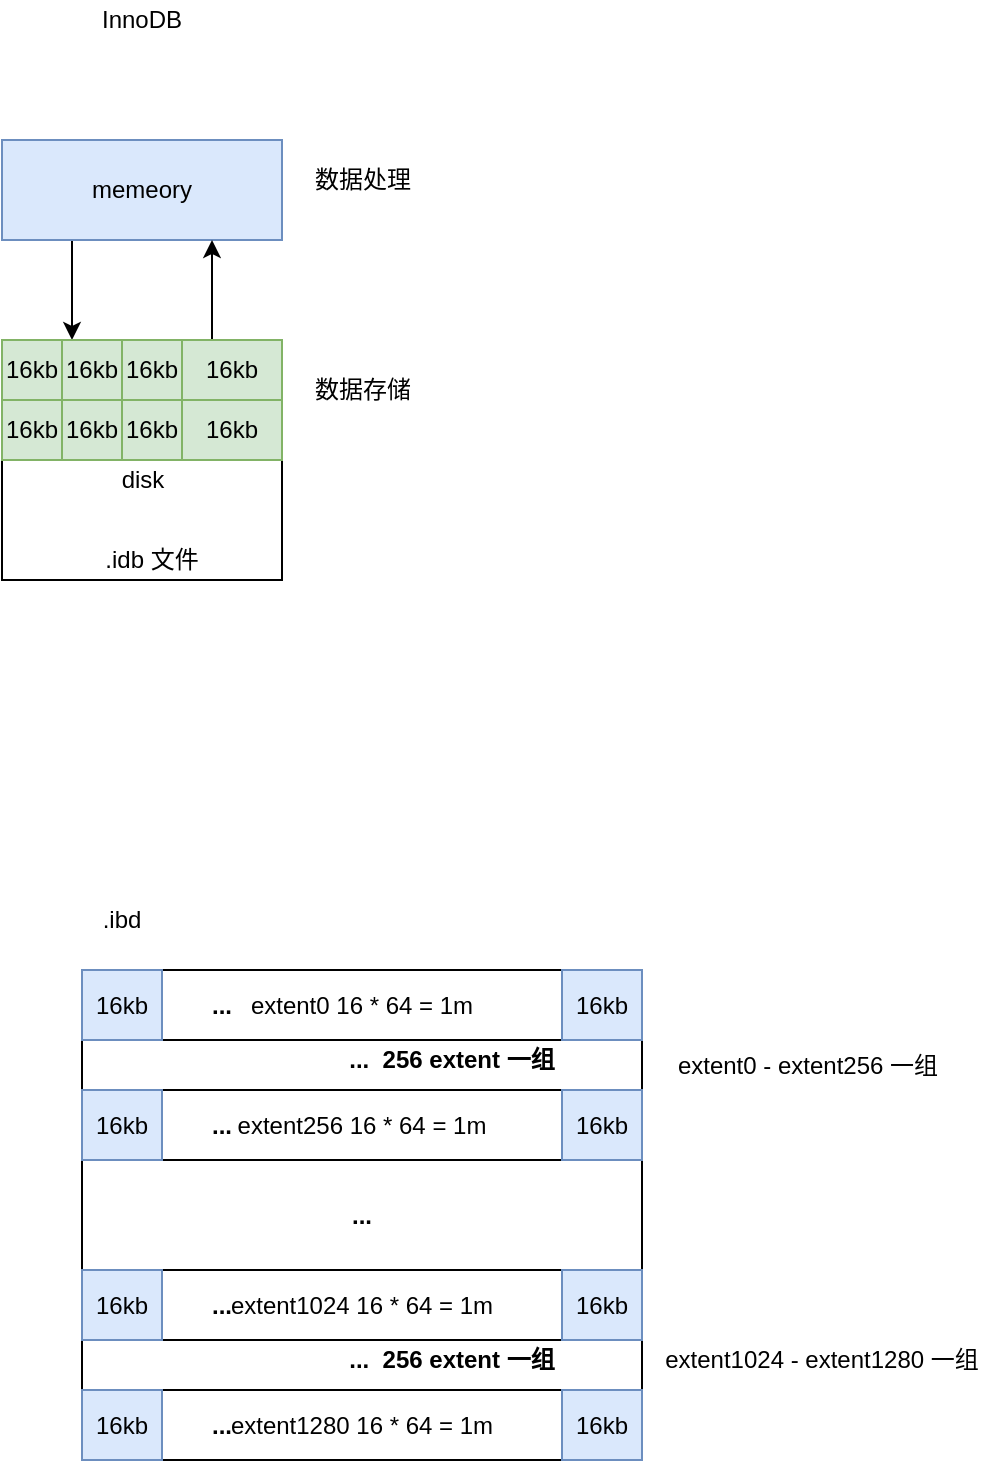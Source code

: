<mxfile version="14.4.9" type="github">
  <diagram id="DIzojUFGTz5sXxAbXB15" name="第 1 页">
    <mxGraphModel dx="1422" dy="802" grid="1" gridSize="10" guides="1" tooltips="1" connect="1" arrows="1" fold="1" page="1" pageScale="1" pageWidth="827" pageHeight="1169" math="0" shadow="0">
      <root>
        <mxCell id="0" />
        <mxCell id="1" parent="0" />
        <mxCell id="ZrnmSq0_k8bh-QovHOYW-7" style="edgeStyle=orthogonalEdgeStyle;rounded=0;orthogonalLoop=1;jettySize=auto;html=1;exitX=0.25;exitY=1;exitDx=0;exitDy=0;entryX=0.25;entryY=0;entryDx=0;entryDy=0;" edge="1" parent="1" source="ZrnmSq0_k8bh-QovHOYW-1" target="ZrnmSq0_k8bh-QovHOYW-4">
          <mxGeometry relative="1" as="geometry" />
        </mxCell>
        <mxCell id="ZrnmSq0_k8bh-QovHOYW-1" value="memeory" style="rounded=0;whiteSpace=wrap;html=1;fillColor=#dae8fc;strokeColor=#6c8ebf;" vertex="1" parent="1">
          <mxGeometry x="60" y="110" width="140" height="50" as="geometry" />
        </mxCell>
        <mxCell id="ZrnmSq0_k8bh-QovHOYW-2" value="InnoDB" style="text;html=1;strokeColor=none;fillColor=none;align=center;verticalAlign=middle;whiteSpace=wrap;rounded=0;" vertex="1" parent="1">
          <mxGeometry x="110" y="40" width="40" height="20" as="geometry" />
        </mxCell>
        <mxCell id="ZrnmSq0_k8bh-QovHOYW-3" value="数据处理" style="text;html=1;align=center;verticalAlign=middle;resizable=0;points=[];autosize=1;" vertex="1" parent="1">
          <mxGeometry x="210" y="120" width="60" height="20" as="geometry" />
        </mxCell>
        <mxCell id="ZrnmSq0_k8bh-QovHOYW-8" style="edgeStyle=orthogonalEdgeStyle;rounded=0;orthogonalLoop=1;jettySize=auto;html=1;exitX=0.75;exitY=0;exitDx=0;exitDy=0;entryX=0.75;entryY=1;entryDx=0;entryDy=0;" edge="1" parent="1" source="ZrnmSq0_k8bh-QovHOYW-4" target="ZrnmSq0_k8bh-QovHOYW-1">
          <mxGeometry relative="1" as="geometry" />
        </mxCell>
        <mxCell id="ZrnmSq0_k8bh-QovHOYW-4" value="" style="rounded=0;whiteSpace=wrap;html=1;" vertex="1" parent="1">
          <mxGeometry x="60" y="210" width="140" height="120" as="geometry" />
        </mxCell>
        <mxCell id="ZrnmSq0_k8bh-QovHOYW-5" value="数据存储" style="text;html=1;align=center;verticalAlign=middle;resizable=0;points=[];autosize=1;" vertex="1" parent="1">
          <mxGeometry x="210" y="225" width="60" height="20" as="geometry" />
        </mxCell>
        <mxCell id="ZrnmSq0_k8bh-QovHOYW-9" value="16kb" style="rounded=0;whiteSpace=wrap;html=1;fillColor=#d5e8d4;strokeColor=#82b366;" vertex="1" parent="1">
          <mxGeometry x="60" y="210" width="30" height="30" as="geometry" />
        </mxCell>
        <mxCell id="ZrnmSq0_k8bh-QovHOYW-10" value="&lt;span&gt;16kb&lt;/span&gt;" style="rounded=0;whiteSpace=wrap;html=1;fillColor=#d5e8d4;strokeColor=#82b366;" vertex="1" parent="1">
          <mxGeometry x="60" y="240" width="30" height="30" as="geometry" />
        </mxCell>
        <mxCell id="ZrnmSq0_k8bh-QovHOYW-11" value="disk" style="text;html=1;align=center;verticalAlign=middle;resizable=0;points=[];autosize=1;" vertex="1" parent="1">
          <mxGeometry x="110" y="270" width="40" height="20" as="geometry" />
        </mxCell>
        <mxCell id="ZrnmSq0_k8bh-QovHOYW-12" value="&lt;span&gt;16kb&lt;/span&gt;" style="rounded=0;whiteSpace=wrap;html=1;fillColor=#d5e8d4;strokeColor=#82b366;" vertex="1" parent="1">
          <mxGeometry x="90" y="210" width="30" height="30" as="geometry" />
        </mxCell>
        <mxCell id="ZrnmSq0_k8bh-QovHOYW-13" value="&lt;span&gt;16kb&lt;/span&gt;" style="rounded=0;whiteSpace=wrap;html=1;fillColor=#d5e8d4;strokeColor=#82b366;" vertex="1" parent="1">
          <mxGeometry x="120" y="210" width="30" height="30" as="geometry" />
        </mxCell>
        <mxCell id="ZrnmSq0_k8bh-QovHOYW-14" value="&lt;span&gt;16kb&lt;/span&gt;" style="rounded=0;whiteSpace=wrap;html=1;fillColor=#d5e8d4;strokeColor=#82b366;" vertex="1" parent="1">
          <mxGeometry x="150" y="210" width="50" height="30" as="geometry" />
        </mxCell>
        <mxCell id="ZrnmSq0_k8bh-QovHOYW-15" value="&lt;span&gt;16kb&lt;/span&gt;" style="rounded=0;whiteSpace=wrap;html=1;fillColor=#d5e8d4;strokeColor=#82b366;" vertex="1" parent="1">
          <mxGeometry x="90" y="240" width="30" height="30" as="geometry" />
        </mxCell>
        <mxCell id="ZrnmSq0_k8bh-QovHOYW-16" value="&lt;span&gt;16kb&lt;/span&gt;" style="rounded=0;whiteSpace=wrap;html=1;fillColor=#d5e8d4;strokeColor=#82b366;" vertex="1" parent="1">
          <mxGeometry x="120" y="240" width="30" height="30" as="geometry" />
        </mxCell>
        <mxCell id="ZrnmSq0_k8bh-QovHOYW-17" value="&lt;span&gt;16kb&lt;/span&gt;" style="rounded=0;whiteSpace=wrap;html=1;fillColor=#d5e8d4;strokeColor=#82b366;" vertex="1" parent="1">
          <mxGeometry x="150" y="240" width="50" height="30" as="geometry" />
        </mxCell>
        <mxCell id="ZrnmSq0_k8bh-QovHOYW-20" value=".idb&amp;nbsp;文件" style="text;html=1;strokeColor=none;fillColor=none;align=center;verticalAlign=middle;whiteSpace=wrap;rounded=0;" vertex="1" parent="1">
          <mxGeometry x="110" y="310" width="50" height="20" as="geometry" />
        </mxCell>
        <mxCell id="ZrnmSq0_k8bh-QovHOYW-21" style="edgeStyle=orthogonalEdgeStyle;rounded=0;orthogonalLoop=1;jettySize=auto;html=1;exitX=0.5;exitY=1;exitDx=0;exitDy=0;" edge="1" parent="1" source="ZrnmSq0_k8bh-QovHOYW-20" target="ZrnmSq0_k8bh-QovHOYW-20">
          <mxGeometry relative="1" as="geometry" />
        </mxCell>
        <mxCell id="ZrnmSq0_k8bh-QovHOYW-22" value="" style="rounded=0;whiteSpace=wrap;html=1;" vertex="1" parent="1">
          <mxGeometry x="100" y="525" width="280" height="245" as="geometry" />
        </mxCell>
        <mxCell id="ZrnmSq0_k8bh-QovHOYW-23" value=".ibd" style="text;html=1;strokeColor=none;fillColor=none;align=center;verticalAlign=middle;whiteSpace=wrap;rounded=0;" vertex="1" parent="1">
          <mxGeometry x="100" y="490" width="40" height="20" as="geometry" />
        </mxCell>
        <mxCell id="ZrnmSq0_k8bh-QovHOYW-26" value="extent0 16 * 64 = 1m" style="rounded=0;whiteSpace=wrap;html=1;" vertex="1" parent="1">
          <mxGeometry x="100" y="525" width="280" height="35" as="geometry" />
        </mxCell>
        <mxCell id="ZrnmSq0_k8bh-QovHOYW-28" value="16kb" style="rounded=0;whiteSpace=wrap;html=1;fillColor=#dae8fc;strokeColor=#6c8ebf;" vertex="1" parent="1">
          <mxGeometry x="100" y="525" width="40" height="35" as="geometry" />
        </mxCell>
        <mxCell id="ZrnmSq0_k8bh-QovHOYW-29" value="16kb" style="rounded=0;whiteSpace=wrap;html=1;fillColor=#dae8fc;strokeColor=#6c8ebf;" vertex="1" parent="1">
          <mxGeometry x="340" y="525" width="40" height="35" as="geometry" />
        </mxCell>
        <mxCell id="ZrnmSq0_k8bh-QovHOYW-31" value="extent256 16 * 64 = 1m" style="rounded=0;whiteSpace=wrap;html=1;" vertex="1" parent="1">
          <mxGeometry x="100" y="585" width="280" height="35" as="geometry" />
        </mxCell>
        <mxCell id="ZrnmSq0_k8bh-QovHOYW-32" value="16kb" style="rounded=0;whiteSpace=wrap;html=1;fillColor=#dae8fc;strokeColor=#6c8ebf;" vertex="1" parent="1">
          <mxGeometry x="100" y="585" width="40" height="35" as="geometry" />
        </mxCell>
        <mxCell id="ZrnmSq0_k8bh-QovHOYW-33" value="16kb" style="rounded=0;whiteSpace=wrap;html=1;fillColor=#dae8fc;strokeColor=#6c8ebf;" vertex="1" parent="1">
          <mxGeometry x="340" y="585" width="40" height="35" as="geometry" />
        </mxCell>
        <mxCell id="ZrnmSq0_k8bh-QovHOYW-34" value="&lt;b&gt;...&amp;nbsp; 256 extent&amp;nbsp;一组&lt;/b&gt;" style="text;html=1;strokeColor=none;fillColor=none;align=center;verticalAlign=middle;whiteSpace=wrap;rounded=0;" vertex="1" parent="1">
          <mxGeometry x="220" y="560" width="130" height="20" as="geometry" />
        </mxCell>
        <mxCell id="ZrnmSq0_k8bh-QovHOYW-36" value="&lt;b&gt;...&lt;/b&gt;" style="text;html=1;strokeColor=none;fillColor=none;align=center;verticalAlign=middle;whiteSpace=wrap;rounded=0;" vertex="1" parent="1">
          <mxGeometry x="150" y="532.5" width="40" height="20" as="geometry" />
        </mxCell>
        <mxCell id="ZrnmSq0_k8bh-QovHOYW-37" value="&lt;b&gt;...&lt;/b&gt;" style="text;html=1;strokeColor=none;fillColor=none;align=center;verticalAlign=middle;whiteSpace=wrap;rounded=0;" vertex="1" parent="1">
          <mxGeometry x="150" y="592.5" width="40" height="20" as="geometry" />
        </mxCell>
        <mxCell id="ZrnmSq0_k8bh-QovHOYW-38" value="extent1024 16 * 64 = 1m" style="rounded=0;whiteSpace=wrap;html=1;" vertex="1" parent="1">
          <mxGeometry x="100" y="675" width="280" height="35" as="geometry" />
        </mxCell>
        <mxCell id="ZrnmSq0_k8bh-QovHOYW-39" value="16kb" style="rounded=0;whiteSpace=wrap;html=1;fillColor=#dae8fc;strokeColor=#6c8ebf;" vertex="1" parent="1">
          <mxGeometry x="100" y="675" width="40" height="35" as="geometry" />
        </mxCell>
        <mxCell id="ZrnmSq0_k8bh-QovHOYW-40" value="16kb" style="rounded=0;whiteSpace=wrap;html=1;fillColor=#dae8fc;strokeColor=#6c8ebf;" vertex="1" parent="1">
          <mxGeometry x="340" y="675" width="40" height="35" as="geometry" />
        </mxCell>
        <mxCell id="ZrnmSq0_k8bh-QovHOYW-41" value="extent1280 16 * 64 = 1m" style="rounded=0;whiteSpace=wrap;html=1;" vertex="1" parent="1">
          <mxGeometry x="100" y="735" width="280" height="35" as="geometry" />
        </mxCell>
        <mxCell id="ZrnmSq0_k8bh-QovHOYW-42" value="16kb" style="rounded=0;whiteSpace=wrap;html=1;fillColor=#dae8fc;strokeColor=#6c8ebf;" vertex="1" parent="1">
          <mxGeometry x="100" y="735" width="40" height="35" as="geometry" />
        </mxCell>
        <mxCell id="ZrnmSq0_k8bh-QovHOYW-43" value="16kb" style="rounded=0;whiteSpace=wrap;html=1;fillColor=#dae8fc;strokeColor=#6c8ebf;" vertex="1" parent="1">
          <mxGeometry x="340" y="735" width="40" height="35" as="geometry" />
        </mxCell>
        <mxCell id="ZrnmSq0_k8bh-QovHOYW-44" value="&lt;b&gt;...&amp;nbsp; 256 extent&amp;nbsp;一组&lt;/b&gt;" style="text;html=1;strokeColor=none;fillColor=none;align=center;verticalAlign=middle;whiteSpace=wrap;rounded=0;" vertex="1" parent="1">
          <mxGeometry x="220" y="710" width="130" height="20" as="geometry" />
        </mxCell>
        <mxCell id="ZrnmSq0_k8bh-QovHOYW-45" value="&lt;b&gt;...&lt;/b&gt;" style="text;html=1;strokeColor=none;fillColor=none;align=center;verticalAlign=middle;whiteSpace=wrap;rounded=0;" vertex="1" parent="1">
          <mxGeometry x="150" y="682.5" width="40" height="20" as="geometry" />
        </mxCell>
        <mxCell id="ZrnmSq0_k8bh-QovHOYW-46" value="&lt;b&gt;...&lt;/b&gt;" style="text;html=1;strokeColor=none;fillColor=none;align=center;verticalAlign=middle;whiteSpace=wrap;rounded=0;" vertex="1" parent="1">
          <mxGeometry x="150" y="742.5" width="40" height="20" as="geometry" />
        </mxCell>
        <mxCell id="ZrnmSq0_k8bh-QovHOYW-47" value="&lt;b&gt;...&lt;/b&gt;" style="text;html=1;strokeColor=none;fillColor=none;align=center;verticalAlign=middle;whiteSpace=wrap;rounded=0;" vertex="1" parent="1">
          <mxGeometry x="220" y="637.5" width="40" height="20" as="geometry" />
        </mxCell>
        <mxCell id="ZrnmSq0_k8bh-QovHOYW-48" value="extent0 - extent256&amp;nbsp;一组" style="text;html=1;strokeColor=none;fillColor=none;align=center;verticalAlign=middle;whiteSpace=wrap;rounded=0;" vertex="1" parent="1">
          <mxGeometry x="390" y="552.5" width="146" height="40" as="geometry" />
        </mxCell>
        <mxCell id="ZrnmSq0_k8bh-QovHOYW-49" value="extent1024 - extent1280 一组" style="text;html=1;strokeColor=none;fillColor=none;align=center;verticalAlign=middle;whiteSpace=wrap;rounded=0;" vertex="1" parent="1">
          <mxGeometry x="390" y="700" width="160" height="40" as="geometry" />
        </mxCell>
      </root>
    </mxGraphModel>
  </diagram>
</mxfile>
